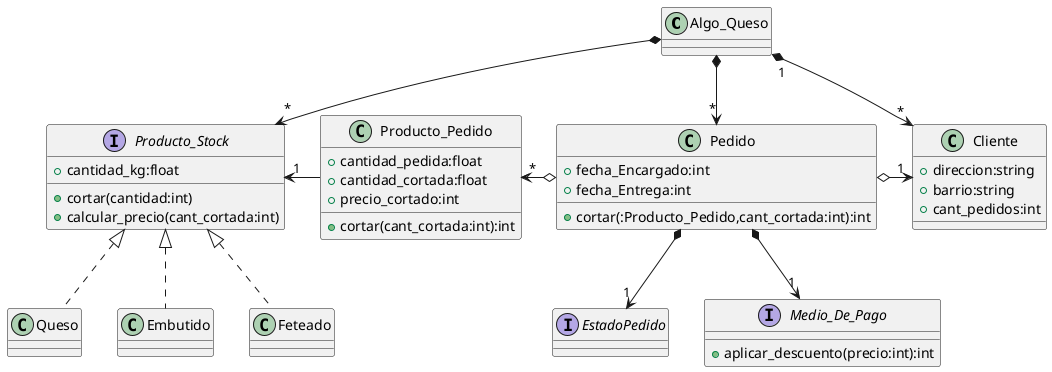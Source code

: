 @startuml
'https://plantuml.com/class-diagram

class Algo_Queso
class Cliente{
    + direccion:string
    + barrio:string
    + cant_pedidos:int
}

class Pedido{
    + fecha_Encargado:int
    + fecha_Entrega:int

    + cortar(:Producto_Pedido,cant_cortada:int):int

}

interface EstadoPedido
'class Pedido_Pendiente_Cortar implements EstadoPedido
'class Pedido_Cortado_Sin_Entregar implements EstadoPedido
'class Pedido_Entregado implements EstadoPedido

interface Producto_Stock{
    + cantidad_kg:float

    + cortar(cantidad:int)
    + calcular_precio(cant_cortada:int)
}

class Queso
class Embutido
class Feteado

class Producto_Pedido{
    + cantidad_pedida:float
    + cantidad_cortada:float
    + precio_cortado:int

    + cortar(cant_cortada:int):int
}

Producto_Pedido -left->"1" Producto_Stock

interface Medio_De_Pago{
    + aplicar_descuento(precio:int):int
}

Pedido *-down->"1" EstadoPedido
Pedido *-down->"1" Medio_De_Pago


Algo_Queso "1"*-> "*" Cliente
Algo_Queso *-down->"*" Pedido
Pedido o->"1" Cliente
Producto_Stock "*"<-up-* Algo_Queso

Queso .up.|> Producto_Stock
Feteado .up.|> Producto_Stock
Embutido .up.|> Producto_Stock

Producto_Pedido "*" <-o Pedido


@enduml